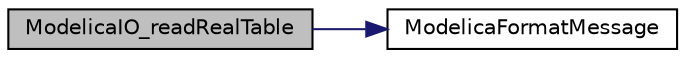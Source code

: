 digraph "ModelicaIO_readRealTable"
{
  edge [fontname="Helvetica",fontsize="10",labelfontname="Helvetica",labelfontsize="10"];
  node [fontname="Helvetica",fontsize="10",shape=record];
  rankdir="LR";
  Node5 [label="ModelicaIO_readRealTable",height=0.2,width=0.4,color="black", fillcolor="grey75", style="filled", fontcolor="black"];
  Node5 -> Node6 [color="midnightblue",fontsize="10",style="solid",fontname="Helvetica"];
  Node6 [label="ModelicaFormatMessage",height=0.2,width=0.4,color="black", fillcolor="white", style="filled",URL="$d7/dcd/group__core_utils.html#gae6e511105d798b01659cfd79696023f6",tooltip="Output the message under the same format control as the C-function printf. "];
}
